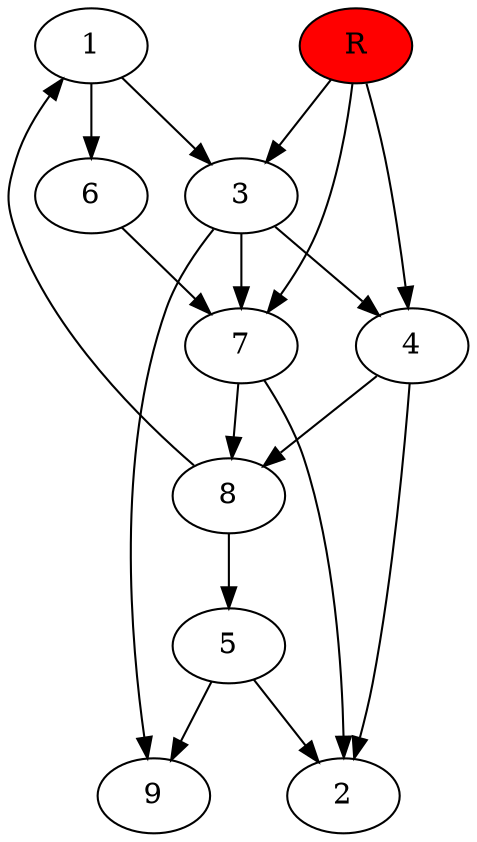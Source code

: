 digraph prb33466 {
	1
	2
	3
	4
	5
	6
	7
	8
	R [fillcolor="#ff0000" style=filled]
	1 -> 3
	1 -> 6
	3 -> 4
	3 -> 7
	3 -> 9
	4 -> 2
	4 -> 8
	5 -> 2
	5 -> 9
	6 -> 7
	7 -> 2
	7 -> 8
	8 -> 1
	8 -> 5
	R -> 3
	R -> 4
	R -> 7
}
